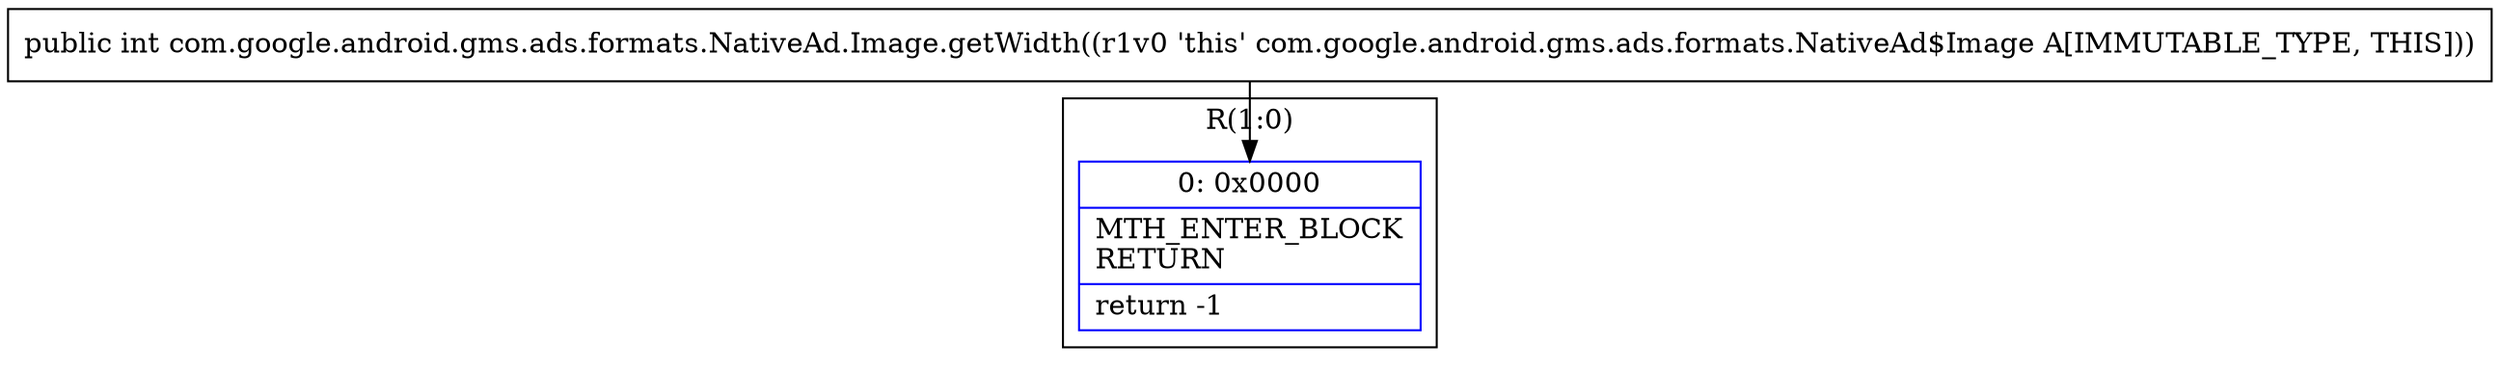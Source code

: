 digraph "CFG forcom.google.android.gms.ads.formats.NativeAd.Image.getWidth()I" {
subgraph cluster_Region_563416941 {
label = "R(1:0)";
node [shape=record,color=blue];
Node_0 [shape=record,label="{0\:\ 0x0000|MTH_ENTER_BLOCK\lRETURN\l|return \-1\l}"];
}
MethodNode[shape=record,label="{public int com.google.android.gms.ads.formats.NativeAd.Image.getWidth((r1v0 'this' com.google.android.gms.ads.formats.NativeAd$Image A[IMMUTABLE_TYPE, THIS])) }"];
MethodNode -> Node_0;
}

